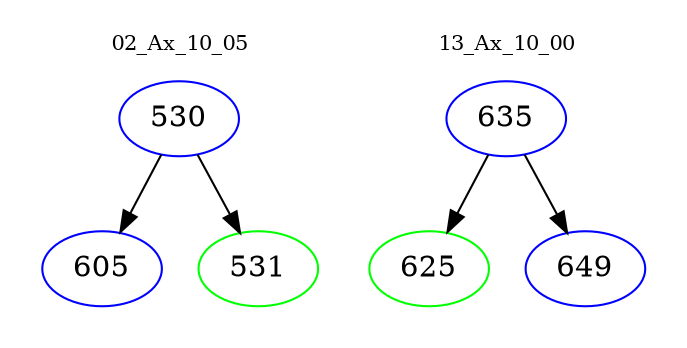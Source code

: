 digraph{
subgraph cluster_0 {
color = white
label = "02_Ax_10_05";
fontsize=10;
T0_530 [label="530", color="blue"]
T0_530 -> T0_605 [color="black"]
T0_605 [label="605", color="blue"]
T0_530 -> T0_531 [color="black"]
T0_531 [label="531", color="green"]
}
subgraph cluster_1 {
color = white
label = "13_Ax_10_00";
fontsize=10;
T1_635 [label="635", color="blue"]
T1_635 -> T1_625 [color="black"]
T1_625 [label="625", color="green"]
T1_635 -> T1_649 [color="black"]
T1_649 [label="649", color="blue"]
}
}
